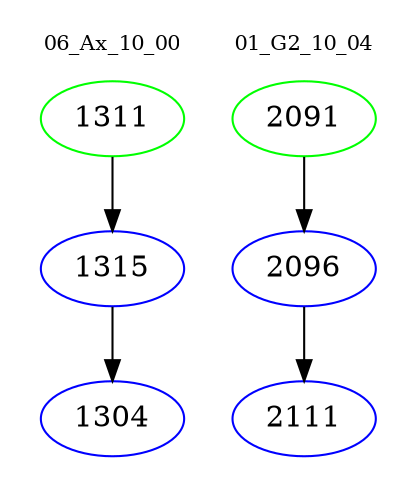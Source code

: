 digraph{
subgraph cluster_0 {
color = white
label = "06_Ax_10_00";
fontsize=10;
T0_1311 [label="1311", color="green"]
T0_1311 -> T0_1315 [color="black"]
T0_1315 [label="1315", color="blue"]
T0_1315 -> T0_1304 [color="black"]
T0_1304 [label="1304", color="blue"]
}
subgraph cluster_1 {
color = white
label = "01_G2_10_04";
fontsize=10;
T1_2091 [label="2091", color="green"]
T1_2091 -> T1_2096 [color="black"]
T1_2096 [label="2096", color="blue"]
T1_2096 -> T1_2111 [color="black"]
T1_2111 [label="2111", color="blue"]
}
}
